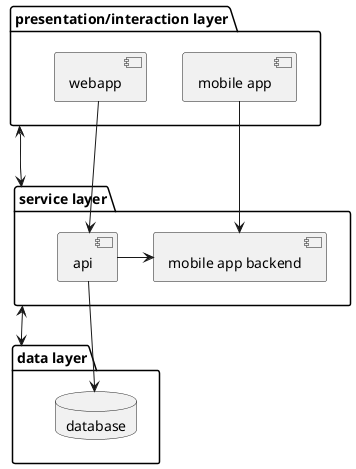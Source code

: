 @startuml layer diagram
package "presentation/interaction layer" as pil {
  [webapp] as wap
  [mobile app] as map
}

package "service layer" as sl {
  [api]
  [mobile app backend] as mab
}

package "data layer" as dl {
  database database
}

pil <---> sl
sl <--> dl

wap --> api
map --> mab
api -> database
api -> mab
@enduml
